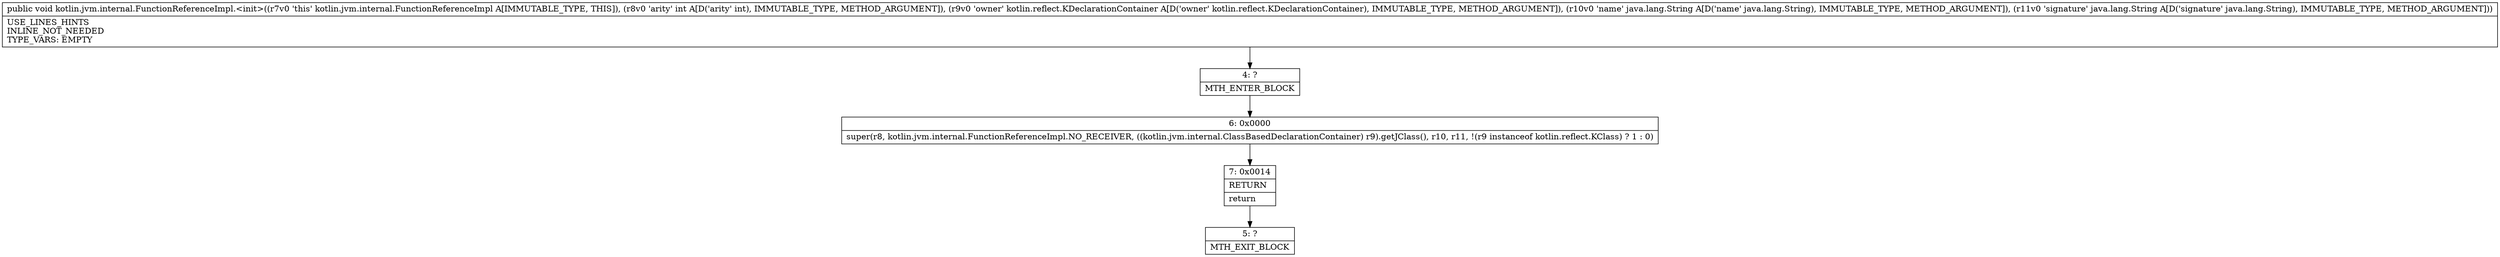 digraph "CFG forkotlin.jvm.internal.FunctionReferenceImpl.\<init\>(ILkotlin\/reflect\/KDeclarationContainer;Ljava\/lang\/String;Ljava\/lang\/String;)V" {
Node_4 [shape=record,label="{4\:\ ?|MTH_ENTER_BLOCK\l}"];
Node_6 [shape=record,label="{6\:\ 0x0000|super(r8, kotlin.jvm.internal.FunctionReferenceImpl.NO_RECEIVER, ((kotlin.jvm.internal.ClassBasedDeclarationContainer) r9).getJClass(), r10, r11, !(r9 instanceof kotlin.reflect.KClass) ? 1 : 0)\l}"];
Node_7 [shape=record,label="{7\:\ 0x0014|RETURN\l|return\l}"];
Node_5 [shape=record,label="{5\:\ ?|MTH_EXIT_BLOCK\l}"];
MethodNode[shape=record,label="{public void kotlin.jvm.internal.FunctionReferenceImpl.\<init\>((r7v0 'this' kotlin.jvm.internal.FunctionReferenceImpl A[IMMUTABLE_TYPE, THIS]), (r8v0 'arity' int A[D('arity' int), IMMUTABLE_TYPE, METHOD_ARGUMENT]), (r9v0 'owner' kotlin.reflect.KDeclarationContainer A[D('owner' kotlin.reflect.KDeclarationContainer), IMMUTABLE_TYPE, METHOD_ARGUMENT]), (r10v0 'name' java.lang.String A[D('name' java.lang.String), IMMUTABLE_TYPE, METHOD_ARGUMENT]), (r11v0 'signature' java.lang.String A[D('signature' java.lang.String), IMMUTABLE_TYPE, METHOD_ARGUMENT]))  | USE_LINES_HINTS\lINLINE_NOT_NEEDED\lTYPE_VARS: EMPTY\l}"];
MethodNode -> Node_4;Node_4 -> Node_6;
Node_6 -> Node_7;
Node_7 -> Node_5;
}

